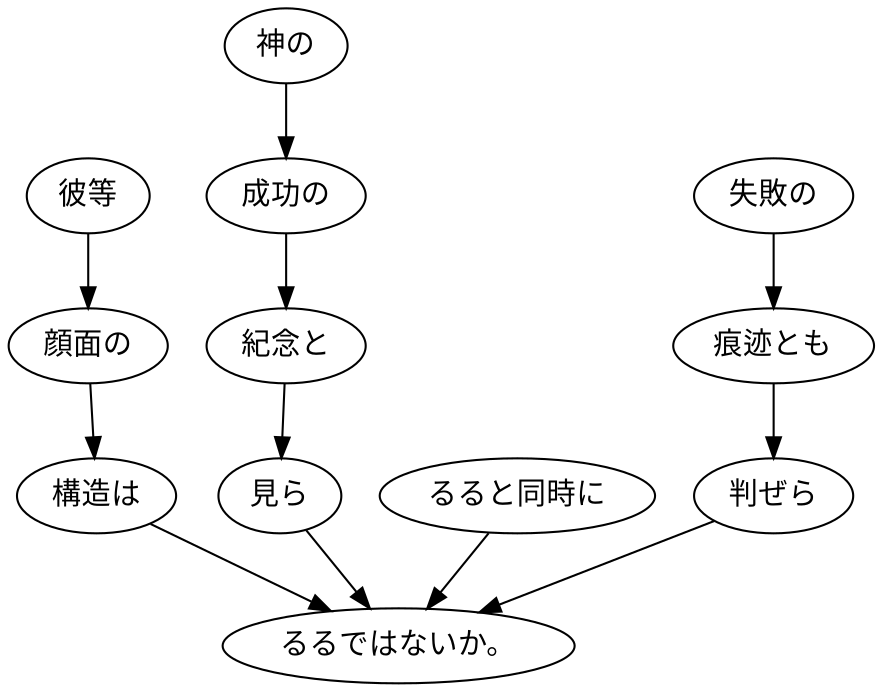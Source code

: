 digraph graph2779 {
	node0 [label="彼等"];
	node1 [label="顔面の"];
	node2 [label="構造は"];
	node3 [label="神の"];
	node4 [label="成功の"];
	node5 [label="紀念と"];
	node6 [label="見ら"];
	node7 [label="るると同時に"];
	node8 [label="失敗の"];
	node9 [label="痕迹とも"];
	node10 [label="判ぜら"];
	node11 [label="るるではないか。"];
	node0 -> node1;
	node1 -> node2;
	node2 -> node11;
	node3 -> node4;
	node4 -> node5;
	node5 -> node6;
	node6 -> node11;
	node7 -> node11;
	node8 -> node9;
	node9 -> node10;
	node10 -> node11;
}
